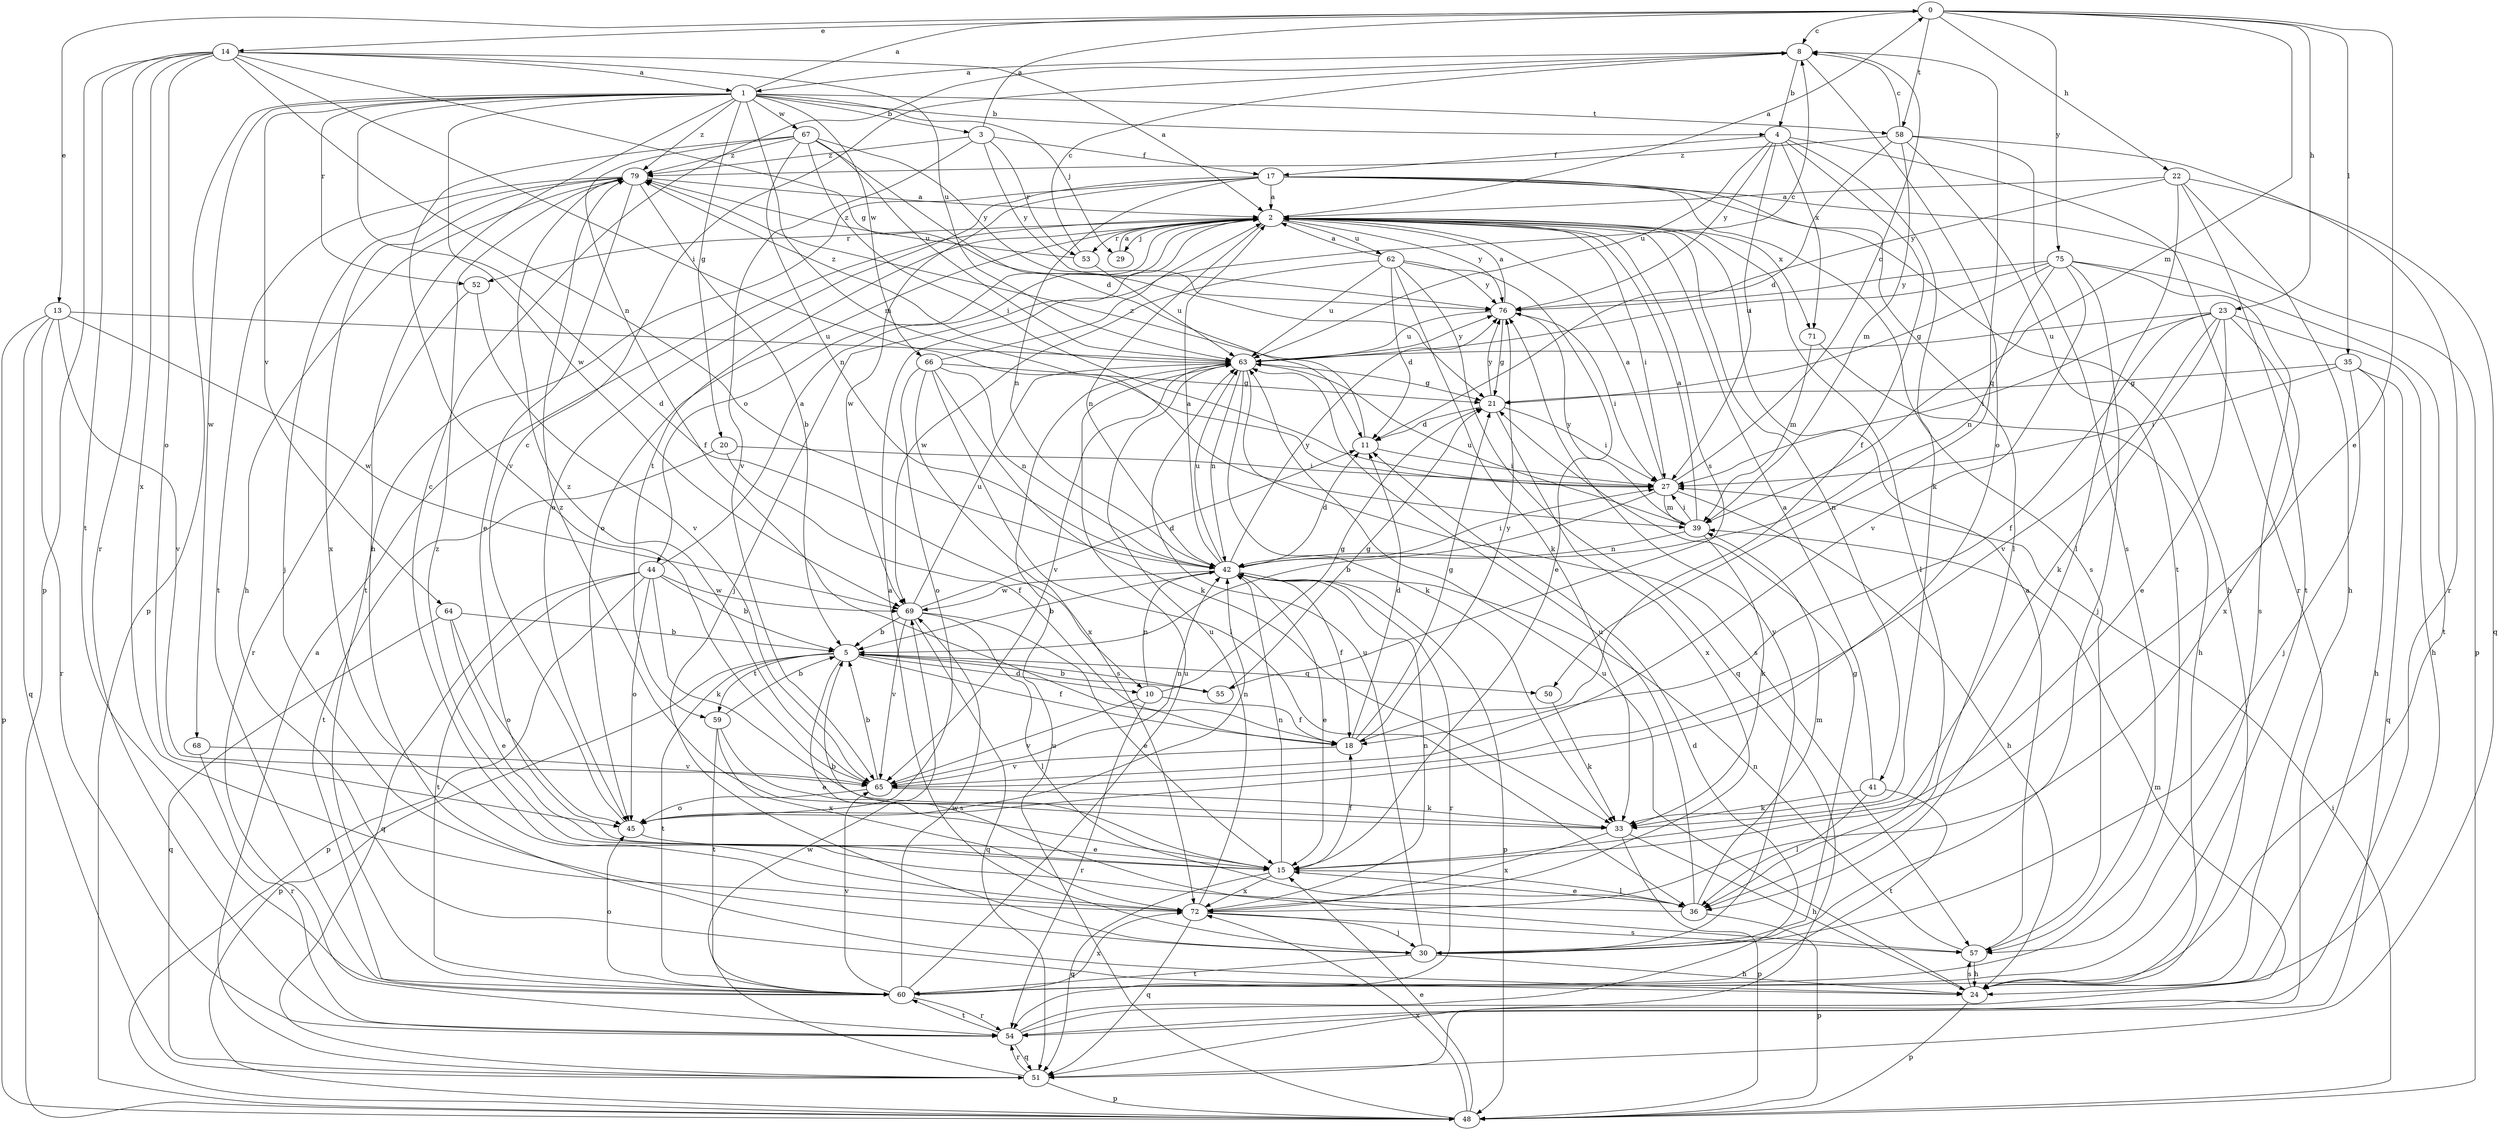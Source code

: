 strict digraph  {
0;
1;
2;
3;
4;
5;
8;
10;
11;
13;
14;
15;
17;
18;
20;
21;
22;
23;
24;
27;
29;
30;
33;
35;
36;
39;
41;
42;
44;
45;
48;
50;
51;
52;
53;
54;
55;
57;
58;
59;
60;
62;
63;
64;
65;
66;
67;
68;
69;
71;
72;
75;
76;
79;
0 -> 8  [label=c];
0 -> 13  [label=e];
0 -> 14  [label=e];
0 -> 15  [label=e];
0 -> 22  [label=h];
0 -> 23  [label=h];
0 -> 35  [label=l];
0 -> 39  [label=m];
0 -> 58  [label=t];
0 -> 75  [label=y];
1 -> 0  [label=a];
1 -> 3  [label=b];
1 -> 4  [label=b];
1 -> 10  [label=d];
1 -> 20  [label=g];
1 -> 24  [label=h];
1 -> 29  [label=j];
1 -> 39  [label=m];
1 -> 48  [label=p];
1 -> 52  [label=r];
1 -> 58  [label=t];
1 -> 64  [label=v];
1 -> 66  [label=w];
1 -> 67  [label=w];
1 -> 68  [label=w];
1 -> 69  [label=w];
1 -> 79  [label=z];
2 -> 0  [label=a];
2 -> 27  [label=i];
2 -> 29  [label=j];
2 -> 30  [label=j];
2 -> 36  [label=l];
2 -> 41  [label=n];
2 -> 42  [label=n];
2 -> 44  [label=o];
2 -> 45  [label=o];
2 -> 52  [label=r];
2 -> 53  [label=r];
2 -> 55  [label=s];
2 -> 59  [label=t];
2 -> 62  [label=u];
2 -> 71  [label=x];
2 -> 76  [label=y];
3 -> 0  [label=a];
3 -> 17  [label=f];
3 -> 53  [label=r];
3 -> 65  [label=v];
3 -> 76  [label=y];
3 -> 79  [label=z];
4 -> 17  [label=f];
4 -> 18  [label=f];
4 -> 27  [label=i];
4 -> 33  [label=k];
4 -> 54  [label=r];
4 -> 63  [label=u];
4 -> 71  [label=x];
4 -> 76  [label=y];
5 -> 10  [label=d];
5 -> 18  [label=f];
5 -> 48  [label=p];
5 -> 50  [label=q];
5 -> 55  [label=s];
5 -> 57  [label=s];
5 -> 59  [label=t];
5 -> 60  [label=t];
8 -> 1  [label=a];
8 -> 4  [label=b];
8 -> 45  [label=o];
8 -> 50  [label=q];
10 -> 18  [label=f];
10 -> 21  [label=g];
10 -> 42  [label=n];
10 -> 54  [label=r];
10 -> 65  [label=v];
11 -> 27  [label=i];
11 -> 79  [label=z];
13 -> 48  [label=p];
13 -> 51  [label=q];
13 -> 54  [label=r];
13 -> 63  [label=u];
13 -> 65  [label=v];
13 -> 69  [label=w];
14 -> 1  [label=a];
14 -> 2  [label=a];
14 -> 21  [label=g];
14 -> 27  [label=i];
14 -> 42  [label=n];
14 -> 45  [label=o];
14 -> 48  [label=p];
14 -> 54  [label=r];
14 -> 60  [label=t];
14 -> 63  [label=u];
14 -> 72  [label=x];
15 -> 5  [label=b];
15 -> 18  [label=f];
15 -> 36  [label=l];
15 -> 42  [label=n];
15 -> 51  [label=q];
15 -> 72  [label=x];
17 -> 2  [label=a];
17 -> 24  [label=h];
17 -> 36  [label=l];
17 -> 42  [label=n];
17 -> 45  [label=o];
17 -> 48  [label=p];
17 -> 57  [label=s];
17 -> 60  [label=t];
17 -> 69  [label=w];
18 -> 11  [label=d];
18 -> 21  [label=g];
18 -> 65  [label=v];
18 -> 76  [label=y];
20 -> 18  [label=f];
20 -> 27  [label=i];
20 -> 60  [label=t];
21 -> 11  [label=d];
21 -> 27  [label=i];
21 -> 72  [label=x];
21 -> 76  [label=y];
22 -> 2  [label=a];
22 -> 24  [label=h];
22 -> 36  [label=l];
22 -> 51  [label=q];
22 -> 60  [label=t];
22 -> 76  [label=y];
23 -> 15  [label=e];
23 -> 18  [label=f];
23 -> 24  [label=h];
23 -> 27  [label=i];
23 -> 33  [label=k];
23 -> 63  [label=u];
23 -> 65  [label=v];
23 -> 72  [label=x];
24 -> 48  [label=p];
24 -> 57  [label=s];
24 -> 63  [label=u];
27 -> 2  [label=a];
27 -> 5  [label=b];
27 -> 8  [label=c];
27 -> 24  [label=h];
27 -> 39  [label=m];
29 -> 2  [label=a];
30 -> 2  [label=a];
30 -> 21  [label=g];
30 -> 24  [label=h];
30 -> 60  [label=t];
30 -> 63  [label=u];
30 -> 76  [label=y];
33 -> 24  [label=h];
33 -> 48  [label=p];
33 -> 72  [label=x];
33 -> 79  [label=z];
35 -> 21  [label=g];
35 -> 24  [label=h];
35 -> 27  [label=i];
35 -> 30  [label=j];
35 -> 51  [label=q];
36 -> 15  [label=e];
36 -> 39  [label=m];
36 -> 48  [label=p];
36 -> 63  [label=u];
36 -> 79  [label=z];
39 -> 2  [label=a];
39 -> 27  [label=i];
39 -> 33  [label=k];
39 -> 42  [label=n];
39 -> 63  [label=u];
39 -> 76  [label=y];
41 -> 2  [label=a];
41 -> 33  [label=k];
41 -> 36  [label=l];
41 -> 60  [label=t];
42 -> 2  [label=a];
42 -> 5  [label=b];
42 -> 11  [label=d];
42 -> 15  [label=e];
42 -> 18  [label=f];
42 -> 27  [label=i];
42 -> 48  [label=p];
42 -> 54  [label=r];
42 -> 63  [label=u];
42 -> 69  [label=w];
42 -> 76  [label=y];
44 -> 2  [label=a];
44 -> 5  [label=b];
44 -> 33  [label=k];
44 -> 45  [label=o];
44 -> 48  [label=p];
44 -> 51  [label=q];
44 -> 60  [label=t];
44 -> 69  [label=w];
45 -> 8  [label=c];
45 -> 15  [label=e];
45 -> 42  [label=n];
48 -> 15  [label=e];
48 -> 27  [label=i];
48 -> 63  [label=u];
48 -> 72  [label=x];
50 -> 33  [label=k];
51 -> 2  [label=a];
51 -> 48  [label=p];
51 -> 54  [label=r];
51 -> 69  [label=w];
52 -> 54  [label=r];
52 -> 65  [label=v];
53 -> 8  [label=c];
53 -> 63  [label=u];
53 -> 79  [label=z];
54 -> 11  [label=d];
54 -> 39  [label=m];
54 -> 51  [label=q];
54 -> 60  [label=t];
55 -> 5  [label=b];
55 -> 21  [label=g];
57 -> 2  [label=a];
57 -> 24  [label=h];
57 -> 42  [label=n];
58 -> 8  [label=c];
58 -> 11  [label=d];
58 -> 39  [label=m];
58 -> 54  [label=r];
58 -> 57  [label=s];
58 -> 60  [label=t];
58 -> 79  [label=z];
59 -> 5  [label=b];
59 -> 15  [label=e];
59 -> 60  [label=t];
59 -> 72  [label=x];
60 -> 45  [label=o];
60 -> 54  [label=r];
60 -> 63  [label=u];
60 -> 65  [label=v];
60 -> 69  [label=w];
60 -> 72  [label=x];
62 -> 2  [label=a];
62 -> 11  [label=d];
62 -> 15  [label=e];
62 -> 33  [label=k];
62 -> 51  [label=q];
62 -> 63  [label=u];
62 -> 69  [label=w];
62 -> 76  [label=y];
63 -> 21  [label=g];
63 -> 33  [label=k];
63 -> 42  [label=n];
63 -> 57  [label=s];
63 -> 65  [label=v];
63 -> 76  [label=y];
63 -> 79  [label=z];
64 -> 5  [label=b];
64 -> 15  [label=e];
64 -> 45  [label=o];
64 -> 51  [label=q];
65 -> 5  [label=b];
65 -> 33  [label=k];
65 -> 42  [label=n];
65 -> 45  [label=o];
65 -> 79  [label=z];
66 -> 8  [label=c];
66 -> 21  [label=g];
66 -> 33  [label=k];
66 -> 36  [label=l];
66 -> 42  [label=n];
66 -> 45  [label=o];
66 -> 72  [label=x];
67 -> 11  [label=d];
67 -> 18  [label=f];
67 -> 27  [label=i];
67 -> 42  [label=n];
67 -> 63  [label=u];
67 -> 65  [label=v];
67 -> 76  [label=y];
67 -> 79  [label=z];
68 -> 54  [label=r];
68 -> 65  [label=v];
69 -> 5  [label=b];
69 -> 11  [label=d];
69 -> 15  [label=e];
69 -> 36  [label=l];
69 -> 51  [label=q];
69 -> 63  [label=u];
69 -> 65  [label=v];
71 -> 24  [label=h];
71 -> 39  [label=m];
72 -> 8  [label=c];
72 -> 30  [label=j];
72 -> 42  [label=n];
72 -> 51  [label=q];
72 -> 57  [label=s];
72 -> 63  [label=u];
75 -> 21  [label=g];
75 -> 30  [label=j];
75 -> 42  [label=n];
75 -> 57  [label=s];
75 -> 60  [label=t];
75 -> 63  [label=u];
75 -> 65  [label=v];
75 -> 76  [label=y];
76 -> 2  [label=a];
76 -> 21  [label=g];
76 -> 27  [label=i];
76 -> 63  [label=u];
79 -> 2  [label=a];
79 -> 5  [label=b];
79 -> 15  [label=e];
79 -> 24  [label=h];
79 -> 30  [label=j];
79 -> 60  [label=t];
79 -> 72  [label=x];
}
